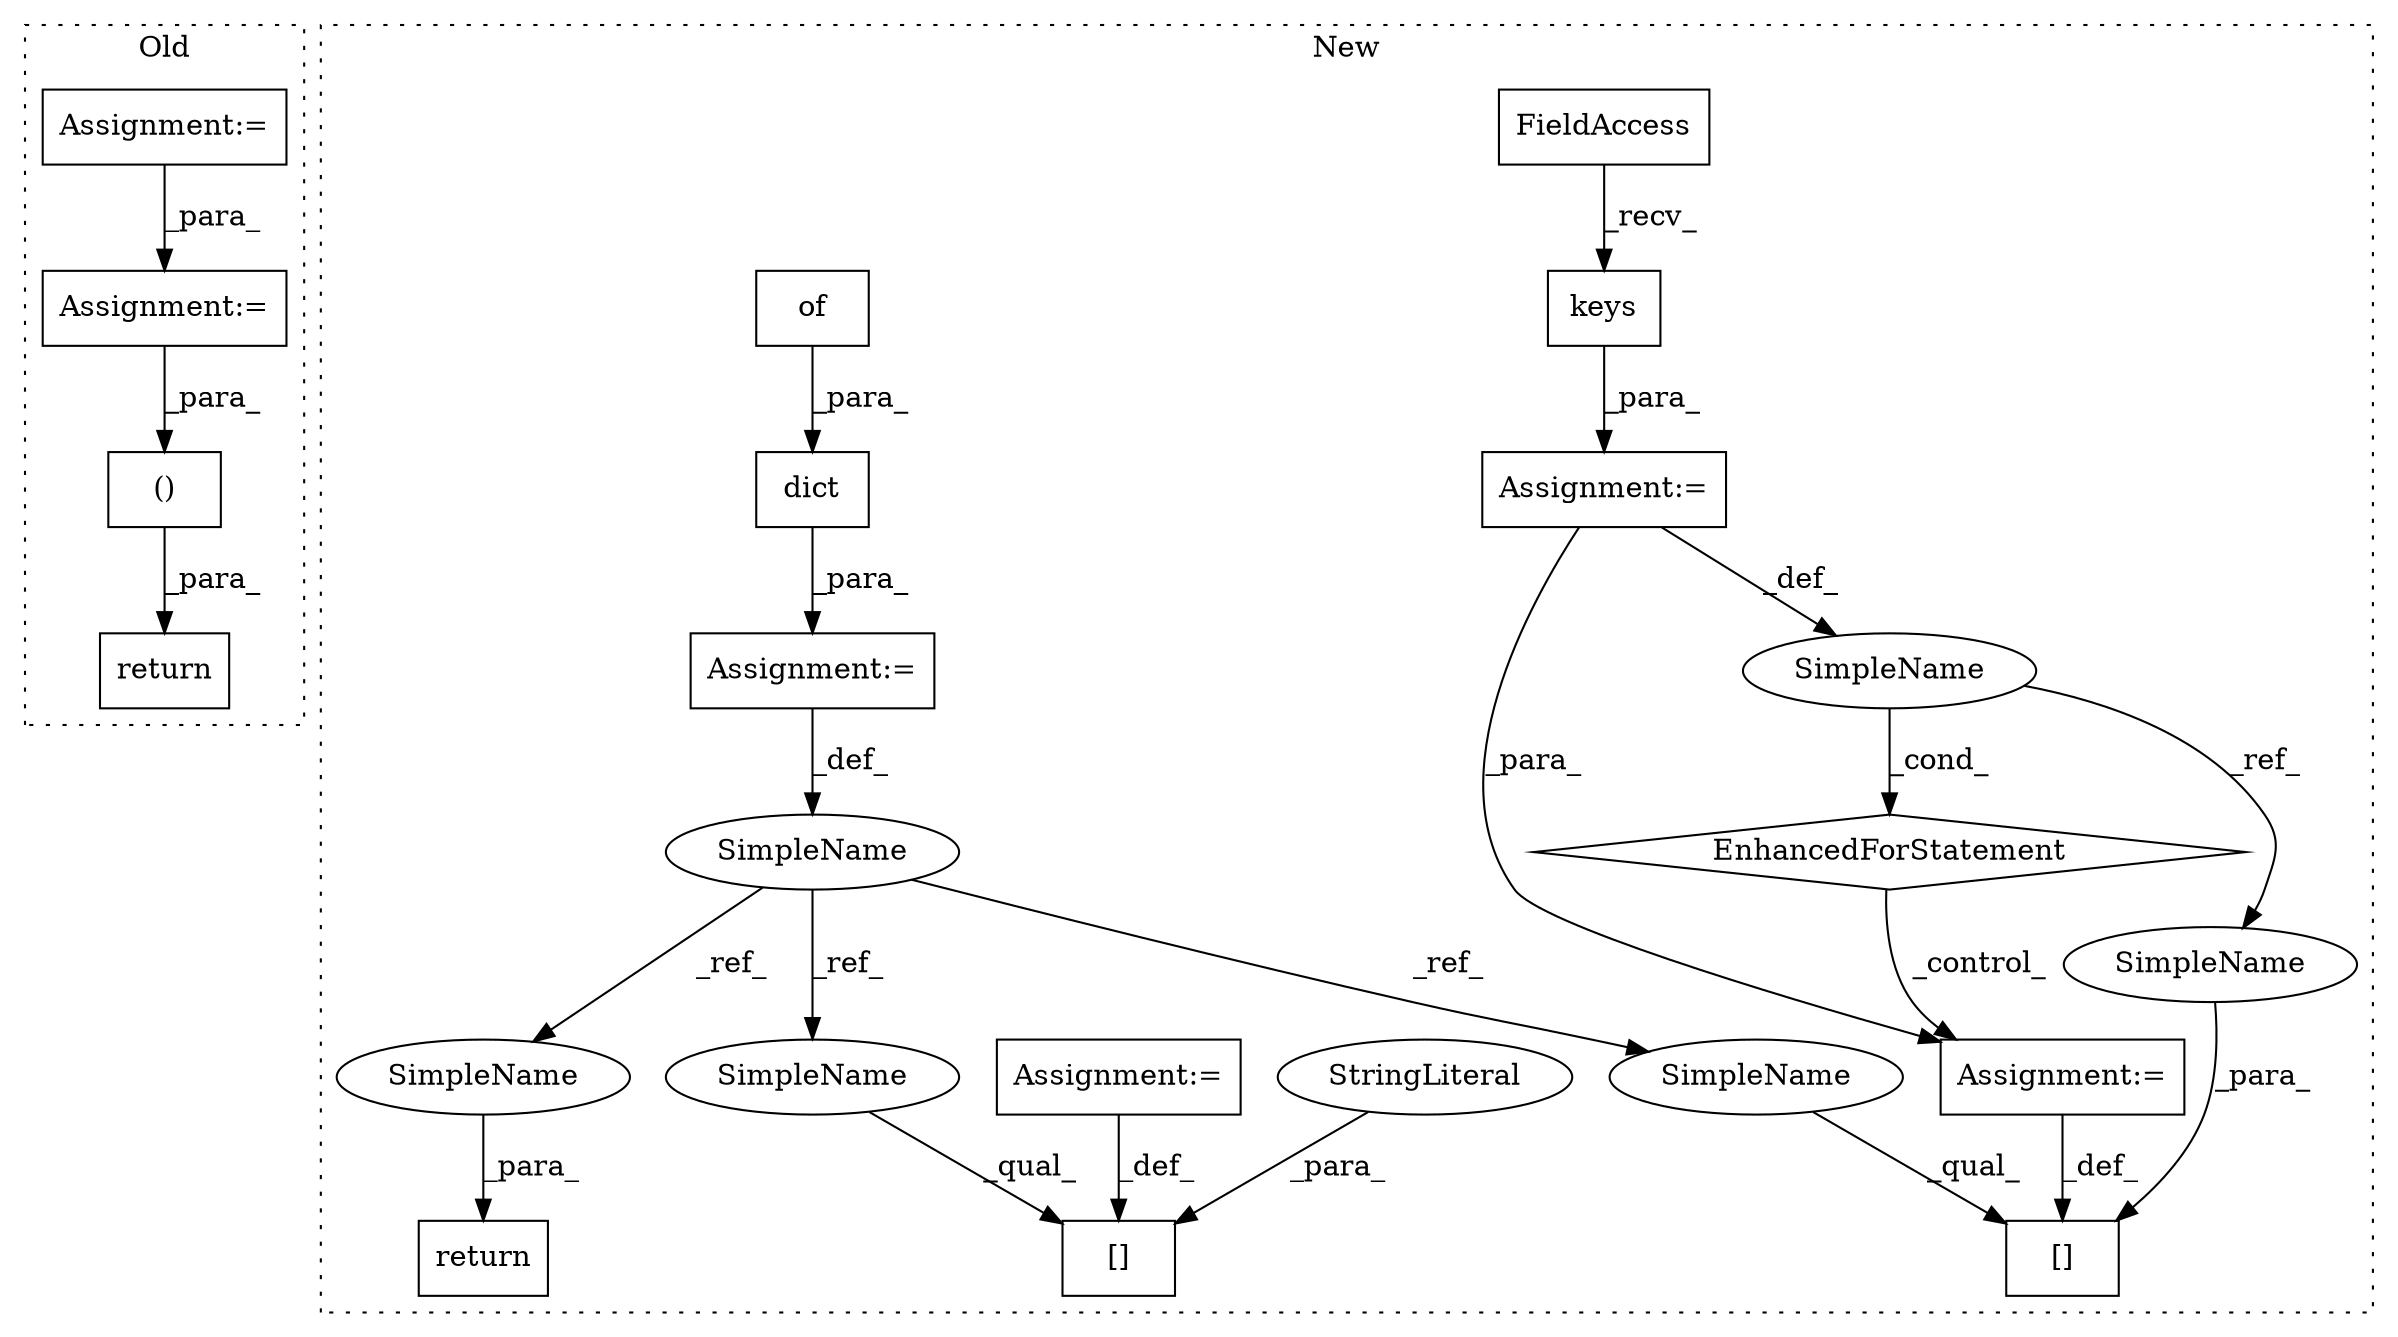 digraph G {
subgraph cluster0 {
1 [label="()" a="106" s="3727" l="33" shape="box"];
4 [label="Assignment:=" a="7" s="3626" l="1" shape="box"];
5 [label="Assignment:=" a="7" s="3599" l="1" shape="box"];
19 [label="return" a="41" s="3711" l="16" shape="box"];
label = "Old";
style="dotted";
}
subgraph cluster1 {
2 [label="keys" a="32" s="1740" l="6" shape="box"];
3 [label="Assignment:=" a="7" s="1661,1746" l="53,2" shape="box"];
6 [label="FieldAccess" a="22" s="1724" l="15" shape="box"];
7 [label="EnhancedForStatement" a="70" s="1661,1746" l="53,2" shape="diamond"];
8 [label="SimpleName" a="42" s="1718" l="3" shape="ellipse"];
9 [label="Assignment:=" a="7" s="1773" l="1" shape="box"];
10 [label="[]" a="2" s="1756,1772" l="13,1" shape="box"];
11 [label="SimpleName" a="42" s="1628" l="12" shape="ellipse"];
12 [label="return" a="41" s="1886" l="7" shape="box"];
13 [label="[]" a="2" s="1853,1869" l="13,1" shape="box"];
14 [label="StringLiteral" a="45" s="1866" l="3" shape="ellipse"];
15 [label="of" a="32" s="1650" l="4" shape="box"];
16 [label="dict" a="32" s="1641,1654" l="5,1" shape="box"];
17 [label="Assignment:=" a="7" s="1640" l="1" shape="box"];
18 [label="Assignment:=" a="7" s="1870" l="1" shape="box"];
20 [label="SimpleName" a="42" s="1893" l="12" shape="ellipse"];
21 [label="SimpleName" a="42" s="1853" l="12" shape="ellipse"];
22 [label="SimpleName" a="42" s="1756" l="12" shape="ellipse"];
23 [label="SimpleName" a="42" s="1769" l="3" shape="ellipse"];
label = "New";
style="dotted";
}
1 -> 19 [label="_para_"];
2 -> 3 [label="_para_"];
3 -> 8 [label="_def_"];
3 -> 9 [label="_para_"];
4 -> 1 [label="_para_"];
5 -> 4 [label="_para_"];
6 -> 2 [label="_recv_"];
7 -> 9 [label="_control_"];
8 -> 7 [label="_cond_"];
8 -> 23 [label="_ref_"];
9 -> 10 [label="_def_"];
11 -> 22 [label="_ref_"];
11 -> 21 [label="_ref_"];
11 -> 20 [label="_ref_"];
14 -> 13 [label="_para_"];
15 -> 16 [label="_para_"];
16 -> 17 [label="_para_"];
17 -> 11 [label="_def_"];
18 -> 13 [label="_def_"];
20 -> 12 [label="_para_"];
21 -> 13 [label="_qual_"];
22 -> 10 [label="_qual_"];
23 -> 10 [label="_para_"];
}